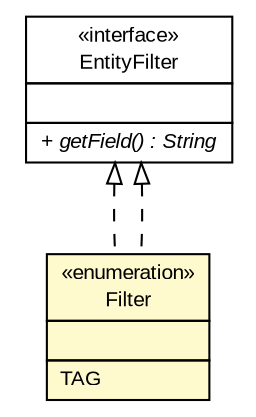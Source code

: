 #!/usr/local/bin/dot
#
# Class diagram 
# Generated by UMLGraph version R5_6-24-gf6e263 (http://www.umlgraph.org/)
#

digraph G {
	edge [fontname="arial",fontsize=10,labelfontname="arial",labelfontsize=10];
	node [fontname="arial",fontsize=10,shape=plaintext];
	nodesep=0.25;
	ranksep=0.5;
	// gov.sandia.cf.model.GenericValueTaggable.Filter
	c130338 [label=<<table title="gov.sandia.cf.model.GenericValueTaggable.Filter" border="0" cellborder="1" cellspacing="0" cellpadding="2" port="p" bgcolor="lemonChiffon" href="./GenericValueTaggable.Filter.html">
		<tr><td><table border="0" cellspacing="0" cellpadding="1">
<tr><td align="center" balign="center"> &#171;enumeration&#187; </td></tr>
<tr><td align="center" balign="center"> Filter </td></tr>
		</table></td></tr>
		<tr><td><table border="0" cellspacing="0" cellpadding="1">
<tr><td align="left" balign="left">  </td></tr>
		</table></td></tr>
		<tr><td><table border="0" cellspacing="0" cellpadding="1">
<tr><td align="left" balign="left"> TAG </td></tr>
		</table></td></tr>
		</table>>, URL="./GenericValueTaggable.Filter.html", fontname="arial", fontcolor="black", fontsize=10.0];
	// gov.sandia.cf.model.query.EntityFilter
	c130419 [label=<<table title="gov.sandia.cf.model.query.EntityFilter" border="0" cellborder="1" cellspacing="0" cellpadding="2" port="p" href="./query/EntityFilter.html">
		<tr><td><table border="0" cellspacing="0" cellpadding="1">
<tr><td align="center" balign="center"> &#171;interface&#187; </td></tr>
<tr><td align="center" balign="center"> EntityFilter </td></tr>
		</table></td></tr>
		<tr><td><table border="0" cellspacing="0" cellpadding="1">
<tr><td align="left" balign="left">  </td></tr>
		</table></td></tr>
		<tr><td><table border="0" cellspacing="0" cellpadding="1">
<tr><td align="left" balign="left"><font face="arial italic" point-size="10.0"> + getField() : String </font></td></tr>
		</table></td></tr>
		</table>>, URL="./query/EntityFilter.html", fontname="arial", fontcolor="black", fontsize=10.0];
	//gov.sandia.cf.model.GenericValueTaggable.Filter implements gov.sandia.cf.model.query.EntityFilter
	c130419:p -> c130338:p [dir=back,arrowtail=empty,style=dashed];
	//gov.sandia.cf.model.GenericValueTaggable.Filter implements gov.sandia.cf.model.query.EntityFilter
	c130419:p -> c130338:p [dir=back,arrowtail=empty,style=dashed];
}

